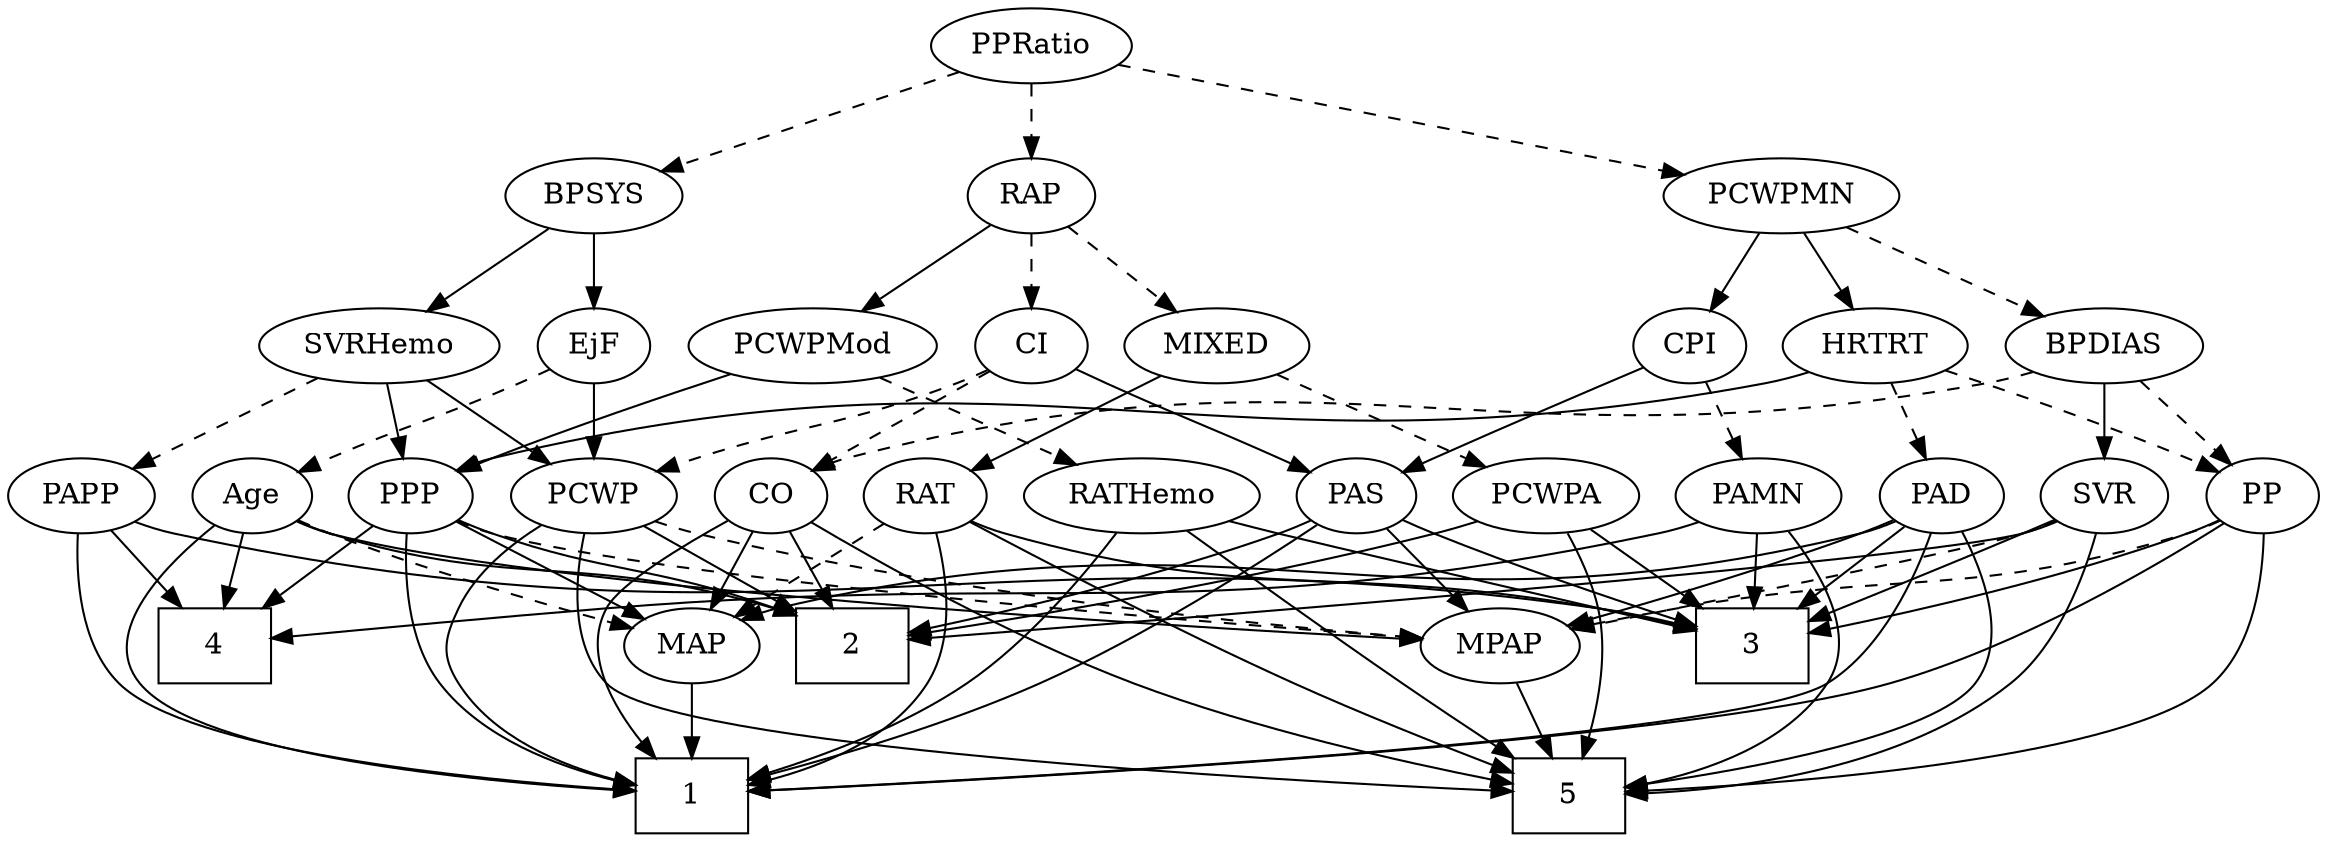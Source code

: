 strict digraph {
	graph [bb="0,0,1100.2,396"];
	node [label="\N"];
	1	[height=0.5,
		pos="628.4,18",
		shape=box,
		width=0.75];
	2	[height=0.5,
		pos="552.4,90",
		shape=box,
		width=0.75];
	3	[height=0.5,
		pos="294.4,90",
		shape=box,
		width=0.75];
	4	[height=0.5,
		pos="442.4,90",
		shape=box,
		width=0.75];
	5	[height=0.5,
		pos="819.4,18",
		shape=box,
		width=0.75];
	Age	[height=0.5,
		pos="633.4,162",
		width=0.75];
	Age -> 1	[pos="e,646.13,36.401 646.77,146 654.75,136.01 664.14,122.15 668.4,108 673,92.676 673.48,87.171 668.4,72 665.04,61.998 658.98,52.376 652.57,\
44.138",
		style=solid];
	Age -> 2	[pos="e,572.09,108.02 617.39,147.17 606.73,137.95 592.43,125.6 579.96,114.82",
		style=solid];
	Age -> 4	[pos="e,469.61,99.291 612.25,150.53 607.41,148.27 602.26,145.97 597.4,144 557.68,127.89 511.02,112.38 479.34,102.35",
		style=solid];
	MPAP	[height=0.5,
		pos="788.4,90",
		width=0.97491];
	Age -> MPAP	[pos="e,762.32,102.41 654.68,150.85 659.51,148.58 664.62,146.19 669.4,144 697.4,131.15 729.3,116.97 753.02,106.51",
		style=solid];
	MAP	[height=0.5,
		pos="628.4,90",
		width=0.84854];
	Age -> MAP	[pos="e,629.62,108.1 632.16,143.7 631.61,135.98 630.95,126.71 630.33,118.11",
		style=dashed];
	EjF	[height=0.5,
		pos="718.4,234",
		width=0.75];
	EjF -> Age	[pos="e,649.73,176.46 702.01,219.5 689.42,209.14 671.86,194.67 657.65,182.97",
		style=dashed];
	PCWP	[height=0.5,
		pos="713.4,162",
		width=0.97491];
	EjF -> PCWP	[pos="e,714.62,180.1 717.16,215.7 716.61,207.98 715.95,198.71 715.33,190.11",
		style=solid];
	RAP	[height=0.5,
		pos="439.4,306",
		width=0.77632];
	MIXED	[height=0.5,
		pos="339.4,234",
		width=1.1193];
	RAP -> MIXED	[pos="e,360.39,249.7 421.05,292.16 406.46,281.94 385.75,267.44 368.83,255.61",
		style=dashed];
	PCWPMod	[height=0.5,
		pos="229.4,234",
		width=1.4443];
	RAP -> PCWPMod	[pos="e,265.68,247.09 414.89,296.83 380.77,285.46 318.28,264.63 275.34,250.31",
		style=solid];
	CI	[height=0.5,
		pos="646.4,234",
		width=0.75];
	RAP -> CI	[pos="e,625.29,245.57 464.98,298.28 498.76,289.14 559.85,271.66 610.4,252 612.23,251.29 614.1,250.52 615.98,249.72",
		style=dashed];
	RAT	[height=0.5,
		pos="144.4,162",
		width=0.75827];
	MIXED -> RAT	[pos="e,165.52,173.51 308.58,222.22 302.56,220.13 296.28,217.98 290.4,216 241.65,199.57 228.19,199.02 180.4,180 178.57,179.27 176.7,178.49 \
174.82,177.69",
		style=solid];
	PCWPA	[height=0.5,
		pos="312.4,162",
		width=1.1555];
	MIXED -> PCWPA	[pos="e,318.87,179.79 332.86,216.05 329.78,208.06 326.02,198.33 322.58,189.4",
		style=dashed];
	MPAP -> 5	[pos="e,811.75,36.275 795.9,72.055 799.43,64.091 803.71,54.411 807.66,45.51",
		style=solid];
	BPSYS	[height=0.5,
		pos="598.4,306",
		width=1.0471];
	BPSYS -> EjF	[pos="e,698.8,246.43 621.25,291.67 640.8,280.27 669.02,263.8 690.01,251.56",
		style=solid];
	SVRHemo	[height=0.5,
		pos="551.4,234",
		width=1.3902];
	BPSYS -> SVRHemo	[pos="e,562.56,251.63 587.49,288.76 581.76,280.23 574.62,269.58 568.19,260.02",
		style=solid];
	PAD	[height=0.5,
		pos="941.4,162",
		width=0.79437];
	PAD -> 1	[pos="e,655.63,20.249 930.93,145.12 916.74,124.9 889.46,90.397 857.4,72 796.19,36.884 713.18,25.026 665.76,21.028",
		style=solid];
	PAD -> 3	[pos="e,321.48,95.719 920.16,149.94 914.82,147.6 909,145.41 903.4,144 688.62,89.962 626.49,132.64 406.4,108 381.37,105.2 353.36,100.95 \
331.61,97.396",
		style=solid];
	PAD -> 5	[pos="e,846.58,32.788 935.99,144.08 929.27,124.97 916.3,93.706 897.4,72 885.64,58.505 869.7,46.871 855.3,37.969",
		style=solid];
	PAD -> MPAP	[pos="e,813.61,102.54 918.82,150.67 893.58,139.12 852.4,120.28 823.07,106.86",
		style=solid];
	PAD -> MAP	[pos="e,657.74,95.775 919.63,150.23 914.4,147.94 908.77,145.7 903.4,144 859.93,130.29 732.65,108.24 667.62,97.413",
		style=solid];
	CO	[height=0.5,
		pos="867.4,162",
		width=0.75];
	CO -> 1	[pos="e,655.42,18.615 865.35,143.95 862.02,123.82 853.52,90.721 832.4,72 785.62,30.546 710.45,20.815 665.59,18.929",
		style=solid];
	CO -> 2	[pos="e,579.58,104.85 846.87,150.04 841.91,147.75 836.56,145.56 831.4,144 729.97,113.28 694.94,138.1 589.34,107.75",
		style=solid];
	CO -> 5	[pos="e,846.63,34.465 875.4,144.48 883.15,126 892.26,95.582 881.4,72 875.63,59.496 865.31,48.846 854.71,40.444",
		style=solid];
	CO -> MAP	[pos="e,656.81,96.67 846.35,150.26 841.51,148.02 836.33,145.79 831.4,144 775.37,123.66 708.03,107.67 666.73,98.776",
		style=solid];
	PAS	[height=0.5,
		pos="489.4,162",
		width=0.75];
	PAS -> 1	[pos="e,601.08,21.387 468.36,150.57 446.09,139.04 413.21,120.44 406.4,108 398.71,93.968 396.48,84.559 406.4,72 428.99,43.379 533.84,28.517 \
590.99,22.424",
		style=solid];
	PAS -> 2	[pos="e,537.06,108.04 502.76,146.15 510.76,137.26 521.13,125.74 530.32,115.53",
		style=solid];
	PAS -> 3	[pos="e,321.6,102.71 468.3,150.41 463.46,148.16 458.3,145.89 453.4,144 402.25,124.24 387,126.52 335.4,108 333.99,107.5 332.56,106.97 331.12,\
106.43",
		style=solid];
	PAS -> MPAP	[pos="e,754.51,95.153 509.98,150.23 514.94,147.94 520.28,145.7 525.4,144 600.42,119.14 691.54,103.95 744.45,96.533",
		style=solid];
	PAMN	[height=0.5,
		pos="408.4,162",
		width=1.011];
	PAMN -> 3	[pos="e,321.54,107.67 386.42,147.5 370.51,137.74 348.67,124.33 330.26,113.02",
		style=solid];
	PAMN -> 4	[pos="e,433.92,108.45 416.45,144.41 420.36,136.37 425.15,126.51 429.54,117.47",
		style=solid];
	PAMN -> 5	[pos="e,792.14,22.011 401.88,143.94 395.54,124.12 389.14,91.609 406.4,72 412.61,64.94 681.72,34.326 782.13,23.125",
		style=solid];
	RATHemo	[height=0.5,
		pos="49.396,162",
		width=1.3721];
	RATHemo -> 1	[pos="e,601.23,20.294 65.156,144.92 86.608,124.15 127.18,88.691 169.4,72 246.15,41.65 496.1,25.846 591.2,20.814",
		style=solid];
	RATHemo -> 3	[pos="e,267.28,98.699 86.845,150.19 93.998,148.13 101.43,146 108.4,144 160.03,129.21 219.76,112.21 257.3,101.53",
		style=solid];
	RATHemo -> 5	[pos="e,792.26,22.251 68.233,145.05 94.236,124.08 143.48,88.014 192.4,72 392.34,6.5351 454.91,55.471 664.4,36 704.72,32.252 750.84,27.08 \
782.22,23.427",
		style=solid];
	CPI	[height=0.5,
		pos="456.4,234",
		width=0.75];
	CPI -> PAS	[pos="e,481.63,179.47 464.22,216.41 468.12,208.13 472.93,197.92 477.3,188.66",
		style=solid];
	CPI -> PAMN	[pos="e,419.58,179.31 445.5,217.12 439.57,208.47 432.1,197.58 425.42,187.83",
		style=dashed];
	RAT -> 1	[pos="e,601.16,19.668 151.47,144.3 161.22,123.55 180.88,88.817 209.4,72 273.71,34.063 500.93,22.943 591.11,19.982",
		style=solid];
	RAT -> 3	[pos="e,267.19,103.59 166.09,150.73 170.8,148.51 175.76,146.17 180.4,144 206.34,131.85 235.64,118.22 258.05,107.83",
		style=solid];
	RAT -> 5	[pos="e,792.26,22.167 156.61,145.8 174.34,125 209.39,88.359 248.4,72 333.97,36.116 572.05,45.059 664.4,36 704.7,32.047 750.82,26.909 782.21,\
23.321",
		style=solid];
	RAT -> MAP	[pos="e,605.55,102.16 164.86,149.82 169.82,147.54 175.19,145.41 180.4,144 356.1,96.394 411.79,152.14 588.4,108 590.89,107.38 593.44,106.62 \
595.97,105.77",
		style=dashed];
	SVR	[height=0.5,
		pos="794.4,162",
		width=0.77632];
	SVR -> 2	[pos="e,579.64,104.67 772.81,150.11 767.83,147.88 762.49,145.69 757.4,144 687.49,120.81 663.16,131.58 589.39,107.9",
		style=solid];
	SVR -> 3	[pos="e,321.5,95.491 773.32,149.88 768.23,147.6 762.72,145.45 757.4,144 606.11,102.71 561.96,127.77 406.4,108 381.41,104.82 353.4,100.57 \
331.64,97.116",
		style=solid];
	SVR -> 5	[pos="e,840.22,36.385 816.88,151.17 833.65,142.49 855.33,128.08 865.4,108 872.57,93.697 870.99,86.989 865.4,72 861.52,61.621 854.59,51.927 \
847.27,43.743",
		style=solid];
	SVR -> MPAP	[pos="e,789.86,108.1 792.91,143.7 792.25,135.98 791.46,126.71 790.72,118.11",
		style=dashed];
	PCWPMod -> RATHemo	[pos="e,82.044,175.7 195.96,220 166.48,208.53 123.37,191.77 91.535,179.39",
		style=dashed];
	PPP	[height=0.5,
		pos="561.4,162",
		width=0.75];
	PCWPMod -> PPP	[pos="e,540.86,173.94 267.62,221.59 275.13,219.57 282.98,217.6 290.4,216 393.7,193.78 424.35,210.88 525.4,180 527.33,179.41 529.29,178.73 \
531.25,177.99",
		style=solid];
	PCWPA -> 2	[pos="e,525.36,98.14 344.15,150.15 350.51,148.05 357.15,145.92 363.4,144 415.81,127.93 476.99,111.12 515.21,100.86",
		style=solid];
	PCWPA -> 3	[pos="e,298.84,108.28 308.04,144.05 306.03,136.26 303.61,126.82 301.36,118.08",
		style=solid];
	PCWPA -> 5	[pos="e,792.25,22.15 291.99,145.95 269,127.22 237.41,94.931 258.4,72 288.97,38.592 619.33,40.469 664.4,36 704.69,32.004 750.82,26.873 \
782.21,23.299",
		style=solid];
	PCWPMN	[height=0.5,
		pos="778.4,306",
		width=1.3902];
	PCWPMN -> CPI	[pos="e,476.96,245.83 731.17,300.03 673.7,293.13 574.21,278.41 492.4,252 490.47,251.38 488.52,250.68 486.56,249.92",
		style=solid];
	BPDIAS	[height=0.5,
		pos="825.4,234",
		width=1.1735];
	PCWPMN -> BPDIAS	[pos="e,814.34,251.47 789.53,288.41 795.27,279.87 802.38,269.28 808.75,259.79",
		style=dashed];
	HRTRT	[height=0.5,
		pos="935.4,234",
		width=1.1013];
	PCWPMN -> HRTRT	[pos="e,908.1,247.17 808.67,291.5 834.41,280.02 871.46,263.51 898.85,251.29",
		style=solid];
	SVRHemo -> PPP	[pos="e,558.95,180.1 553.87,215.7 554.97,207.98 556.29,198.71 557.52,190.11",
		style=solid];
	SVRHemo -> PCWP	[pos="e,687.47,174.2 582.25,219.67 609.63,207.84 649.62,190.56 678.23,178.19",
		style=solid];
	PAPP	[height=0.5,
		pos="221.4,162",
		width=0.88464];
	SVRHemo -> PAPP	[pos="e,245.16,174.23 514.76,221.67 507.39,219.61 499.68,217.61 492.4,216 390.94,193.57 361.31,208.54 261.4,180 259.13,179.35 256.82,178.61 \
254.52,177.81",
		style=dashed];
	BPDIAS -> CO	[pos="e,857.8,178.99 835.35,216.41 840.5,207.83 846.88,197.19 852.59,187.67",
		style=dashed];
	BPDIAS -> SVR	[pos="e,801.83,179.79 817.89,216.05 814.31,207.97 809.95,198.12 805.96,189.11",
		style=solid];
	PP	[height=0.5,
		pos="1015.4,162",
		width=0.75];
	BPDIAS -> PP	[pos="e,994.25,173.46 858.53,222.76 889.98,212.77 938.41,196.67 979.4,180 981.22,179.26 983.08,178.47 984.96,177.66",
		style=dashed];
	MAP -> 1	[pos="e,628.4,36.104 628.4,71.697 628.4,63.983 628.4,54.712 628.4,46.112",
		style=solid];
	PP -> 1	[pos="e,655.76,20.656 1000.4,146.82 978.54,126.88 935.62,90.904 892.4,72 816.26,38.706 718.57,26.095 665.97,21.496",
		style=solid];
	PP -> 3	[pos="e,321.47,95.792 995.34,149.9 990.27,147.56 984.75,145.38 979.4,144 732.28,80.385 660.11,135.17 406.4,108 381.36,105.32 353.34,101.07 \
331.6,97.486",
		style=solid];
	PP -> 5	[pos="e,846.67,20.041 1038.5,152.43 1057.1,144.17 1081.9,129.7 1093.4,108 1100.9,93.86 1103.6,84.341 1093.4,72 1063.8,36.171 924.84,24.281 \
856.93,20.569",
		style=solid];
	PP -> MPAP	[pos="e,820.01,98.023 994.33,150.32 989.49,148.07 984.32,145.83 979.4,144 929.06,125.29 869.12,109.69 829.98,100.37",
		style=dashed];
	PPP -> 1	[pos="e,601.23,23.39 545.54,147.29 526.86,129.42 500.28,97.454 516.4,72 532.75,46.167 565.47,32.682 591.34,25.796",
		style=solid];
	PPP -> 2	[pos="e,554.62,108.28 559.22,144.05 558.23,136.35 557.03,127.03 555.91,118.36",
		style=solid];
	PPP -> 4	[pos="e,469.65,107.03 541.75,149.44 524.61,139.36 499.31,124.48 478.53,112.26",
		style=solid];
	PPP -> MPAP	[pos="e,756.78,98.023 582.46,150.32 587.3,148.07 592.47,145.83 597.4,144 647.73,125.29 707.67,109.69 746.81,100.37",
		style=dashed];
	PPP -> MAP	[pos="e,614.07,105.97 575.28,146.5 584.41,136.96 596.54,124.28 606.9,113.46",
		style=solid];
	PPRatio	[height=0.5,
		pos="598.4,378",
		width=1.1013];
	PPRatio -> RAP	[pos="e,462.14,317.02 570.7,364.81 543.04,352.63 500.57,333.93 471.46,321.12",
		style=dashed];
	PPRatio -> BPSYS	[pos="e,598.4,324.1 598.4,359.7 598.4,351.98 598.4,342.71 598.4,334.11",
		style=dashed];
	PPRatio -> PCWPMN	[pos="e,745.73,319.7 627.72,365.6 657.18,354.14 702.9,336.36 736.25,323.39",
		style=dashed];
	PCWP -> 1	[pos="e,651.19,36.017 710.44,143.85 706.63,125.08 698.73,94.662 684.4,72 677.58,61.217 668.07,51.117 658.83,42.685",
		style=solid];
	PCWP -> 2	[pos="e,579.47,103.93 686.93,150.14 663.42,140.41 627.94,125.54 588.92,108.16",
		style=solid];
	PCWP -> 5	[pos="e,828.32,36.205 739.91,150.05 774.14,135.79 829.68,112.18 832.4,108 844.36,89.572 839.25,64.513 832.21,45.681",
		style=solid];
	PCWP -> MPAP	[pos="e,772.15,106.16 729.67,145.81 739.89,136.27 753.25,123.8 764.64,113.17",
		style=dashed];
	CI -> CO	[pos="e,846.76,173.63 667.03,222.37 671.98,220.07 677.31,217.79 682.4,216 746.64,193.34 767.15,202.66 831.4,180 833.3,179.33 835.24,178.59 \
837.19,177.8",
		style=dashed];
	CI -> PAS	[pos="e,510.65,173.21 625.14,222.79 620.31,220.52 615.19,218.15 610.4,216 572.95,199.24 562.84,196.76 525.4,180 523.6,179.2 521.75,178.36 \
519.9,177.51",
		style=solid];
	CI -> PCWP	[pos="e,698.6,178.46 660.28,218.5 669.28,209.09 681.21,196.63 691.48,185.9",
		style=dashed];
	PAPP -> 1	[pos="e,601.17,20.584 216.43,144.18 211.69,124.26 207.62,91.373 225.4,72 249.97,45.22 496.01,27.217 591.13,21.209",
		style=solid];
	PAPP -> 3	[pos="e,276.63,108.04 236.88,146.15 246.24,137.18 258.4,125.52 269.13,115.23",
		style=solid];
	PAPP -> 4	[pos="e,415.09,97.926 245.75,150.11 250.88,147.97 256.28,145.83 261.4,144 310.43,126.47 368.4,110.26 405.28,100.5",
		style=solid];
	HRTRT -> PAD	[pos="e,939.93,180.1 936.88,215.7 937.54,207.98 938.33,198.71 939.07,190.11",
		style=dashed];
	HRTRT -> PP	[pos="e,999.7,176.74 952.75,217.81 964.21,207.78 979.37,194.52 991.9,183.55",
		style=dashed];
	HRTRT -> PPP	[pos="e,581.9,174.03 903.77,222.93 894.98,220.39 885.37,217.86 876.4,216 753.97,190.62 717.39,215.12 597.4,180 595.46,179.43 593.49,178.77 \
591.53,178.05",
		style=solid];
}
